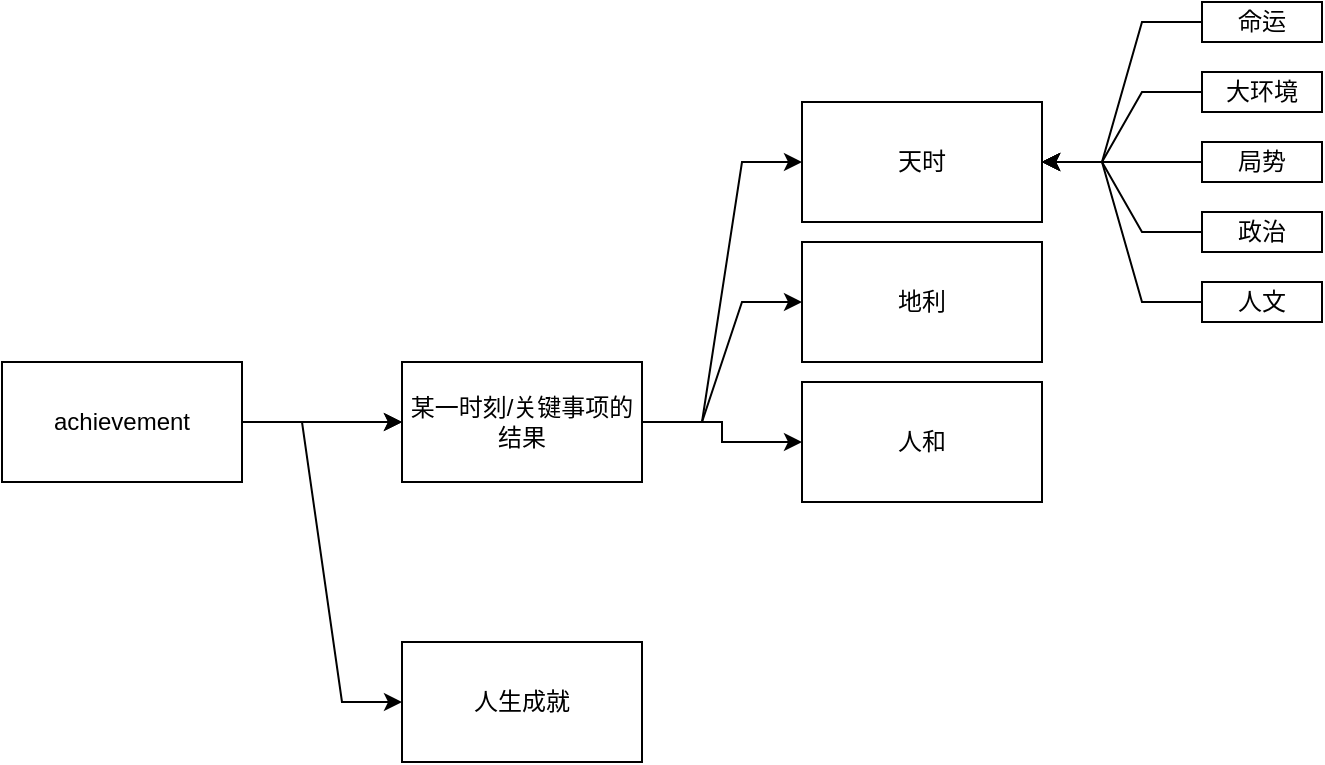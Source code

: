<mxfile version="24.4.2" type="github">
  <diagram name="第 1 页" id="N9mIcC652Esu7andAZMd">
    <mxGraphModel dx="834" dy="462" grid="1" gridSize="10" guides="1" tooltips="1" connect="1" arrows="1" fold="1" page="1" pageScale="1" pageWidth="827" pageHeight="1169" math="0" shadow="0">
      <root>
        <mxCell id="0" />
        <mxCell id="1" parent="0" />
        <mxCell id="PCEacM3BwAYGh3glTGgx-3" value="" style="edgeStyle=orthogonalEdgeStyle;rounded=0;orthogonalLoop=1;jettySize=auto;html=1;" edge="1" parent="1" source="PCEacM3BwAYGh3glTGgx-1" target="PCEacM3BwAYGh3glTGgx-2">
          <mxGeometry relative="1" as="geometry" />
        </mxCell>
        <mxCell id="PCEacM3BwAYGh3glTGgx-4" value="" style="edgeStyle=orthogonalEdgeStyle;rounded=0;orthogonalLoop=1;jettySize=auto;html=1;" edge="1" parent="1" source="PCEacM3BwAYGh3glTGgx-1" target="PCEacM3BwAYGh3glTGgx-2">
          <mxGeometry relative="1" as="geometry" />
        </mxCell>
        <mxCell id="PCEacM3BwAYGh3glTGgx-1" value="achievement" style="rounded=0;whiteSpace=wrap;html=1;" vertex="1" parent="1">
          <mxGeometry x="30" y="180" width="120" height="60" as="geometry" />
        </mxCell>
        <mxCell id="PCEacM3BwAYGh3glTGgx-9" value="" style="edgeStyle=entityRelationEdgeStyle;rounded=0;orthogonalLoop=1;jettySize=auto;html=1;" edge="1" parent="1" source="PCEacM3BwAYGh3glTGgx-2" target="PCEacM3BwAYGh3glTGgx-8">
          <mxGeometry relative="1" as="geometry" />
        </mxCell>
        <mxCell id="PCEacM3BwAYGh3glTGgx-12" style="edgeStyle=entityRelationEdgeStyle;rounded=0;orthogonalLoop=1;jettySize=auto;html=1;exitX=1;exitY=0.5;exitDx=0;exitDy=0;entryX=0;entryY=0.5;entryDx=0;entryDy=0;" edge="1" parent="1" source="PCEacM3BwAYGh3glTGgx-2" target="PCEacM3BwAYGh3glTGgx-10">
          <mxGeometry relative="1" as="geometry" />
        </mxCell>
        <mxCell id="PCEacM3BwAYGh3glTGgx-15" style="edgeStyle=orthogonalEdgeStyle;rounded=0;orthogonalLoop=1;jettySize=auto;html=1;exitX=1;exitY=0.5;exitDx=0;exitDy=0;entryX=0;entryY=0.5;entryDx=0;entryDy=0;" edge="1" parent="1" source="PCEacM3BwAYGh3glTGgx-2" target="PCEacM3BwAYGh3glTGgx-14">
          <mxGeometry relative="1" as="geometry" />
        </mxCell>
        <mxCell id="PCEacM3BwAYGh3glTGgx-2" value="某一时刻/关键事项的结果" style="rounded=0;whiteSpace=wrap;html=1;" vertex="1" parent="1">
          <mxGeometry x="230" y="180" width="120" height="60" as="geometry" />
        </mxCell>
        <mxCell id="PCEacM3BwAYGh3glTGgx-5" value="人生成就" style="rounded=0;whiteSpace=wrap;html=1;" vertex="1" parent="1">
          <mxGeometry x="230" y="320" width="120" height="60" as="geometry" />
        </mxCell>
        <mxCell id="PCEacM3BwAYGh3glTGgx-7" value="" style="endArrow=classic;html=1;rounded=0;entryX=0;entryY=0.5;entryDx=0;entryDy=0;edgeStyle=entityRelationEdgeStyle;" edge="1" parent="1" source="PCEacM3BwAYGh3glTGgx-1" target="PCEacM3BwAYGh3glTGgx-5">
          <mxGeometry width="50" height="50" relative="1" as="geometry">
            <mxPoint x="390" y="330" as="sourcePoint" />
            <mxPoint x="440" y="280" as="targetPoint" />
          </mxGeometry>
        </mxCell>
        <mxCell id="PCEacM3BwAYGh3glTGgx-8" value="天时" style="rounded=0;whiteSpace=wrap;html=1;" vertex="1" parent="1">
          <mxGeometry x="430" y="50" width="120" height="60" as="geometry" />
        </mxCell>
        <mxCell id="PCEacM3BwAYGh3glTGgx-10" value="地利" style="rounded=0;whiteSpace=wrap;html=1;" vertex="1" parent="1">
          <mxGeometry x="430" y="120" width="120" height="60" as="geometry" />
        </mxCell>
        <mxCell id="PCEacM3BwAYGh3glTGgx-14" value="人和" style="rounded=0;whiteSpace=wrap;html=1;" vertex="1" parent="1">
          <mxGeometry x="430" y="190" width="120" height="60" as="geometry" />
        </mxCell>
        <mxCell id="PCEacM3BwAYGh3glTGgx-21" style="edgeStyle=entityRelationEdgeStyle;rounded=0;orthogonalLoop=1;jettySize=auto;html=1;entryX=1;entryY=0.5;entryDx=0;entryDy=0;" edge="1" parent="1" source="PCEacM3BwAYGh3glTGgx-16" target="PCEacM3BwAYGh3glTGgx-8">
          <mxGeometry relative="1" as="geometry" />
        </mxCell>
        <mxCell id="PCEacM3BwAYGh3glTGgx-16" value="命运" style="rounded=0;whiteSpace=wrap;html=1;" vertex="1" parent="1">
          <mxGeometry x="630" width="60" height="20" as="geometry" />
        </mxCell>
        <mxCell id="PCEacM3BwAYGh3glTGgx-22" style="edgeStyle=entityRelationEdgeStyle;rounded=0;orthogonalLoop=1;jettySize=auto;html=1;exitX=0;exitY=0.5;exitDx=0;exitDy=0;entryX=1;entryY=0.5;entryDx=0;entryDy=0;" edge="1" parent="1" source="PCEacM3BwAYGh3glTGgx-17" target="PCEacM3BwAYGh3glTGgx-8">
          <mxGeometry relative="1" as="geometry" />
        </mxCell>
        <mxCell id="PCEacM3BwAYGh3glTGgx-17" value="大环境" style="rounded=0;whiteSpace=wrap;html=1;" vertex="1" parent="1">
          <mxGeometry x="630" y="35" width="60" height="20" as="geometry" />
        </mxCell>
        <mxCell id="PCEacM3BwAYGh3glTGgx-23" style="edgeStyle=entityRelationEdgeStyle;rounded=0;orthogonalLoop=1;jettySize=auto;html=1;exitX=0;exitY=0.5;exitDx=0;exitDy=0;" edge="1" parent="1" source="PCEacM3BwAYGh3glTGgx-18" target="PCEacM3BwAYGh3glTGgx-8">
          <mxGeometry relative="1" as="geometry" />
        </mxCell>
        <mxCell id="PCEacM3BwAYGh3glTGgx-18" value="局势" style="rounded=0;whiteSpace=wrap;html=1;" vertex="1" parent="1">
          <mxGeometry x="630" y="70" width="60" height="20" as="geometry" />
        </mxCell>
        <mxCell id="PCEacM3BwAYGh3glTGgx-24" style="edgeStyle=entityRelationEdgeStyle;rounded=0;orthogonalLoop=1;jettySize=auto;html=1;exitX=0;exitY=0.5;exitDx=0;exitDy=0;entryX=1;entryY=0.5;entryDx=0;entryDy=0;" edge="1" parent="1" source="PCEacM3BwAYGh3glTGgx-19" target="PCEacM3BwAYGh3glTGgx-8">
          <mxGeometry relative="1" as="geometry" />
        </mxCell>
        <mxCell id="PCEacM3BwAYGh3glTGgx-19" value="政治" style="rounded=0;whiteSpace=wrap;html=1;" vertex="1" parent="1">
          <mxGeometry x="630" y="105" width="60" height="20" as="geometry" />
        </mxCell>
        <mxCell id="PCEacM3BwAYGh3glTGgx-25" style="edgeStyle=entityRelationEdgeStyle;rounded=0;orthogonalLoop=1;jettySize=auto;html=1;exitX=0;exitY=0.5;exitDx=0;exitDy=0;entryX=1;entryY=0.5;entryDx=0;entryDy=0;" edge="1" parent="1" source="PCEacM3BwAYGh3glTGgx-20" target="PCEacM3BwAYGh3glTGgx-8">
          <mxGeometry relative="1" as="geometry" />
        </mxCell>
        <mxCell id="PCEacM3BwAYGh3glTGgx-20" value="人文" style="rounded=0;whiteSpace=wrap;html=1;" vertex="1" parent="1">
          <mxGeometry x="630" y="140" width="60" height="20" as="geometry" />
        </mxCell>
      </root>
    </mxGraphModel>
  </diagram>
</mxfile>
